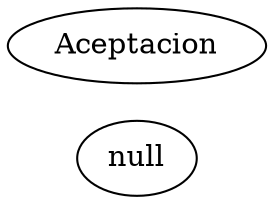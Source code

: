 digraph matriz{ 
 rankdir=LR; 
node0 [label="null",height=0.5];

node1 [label="Aceptacion",height=0.5];
}